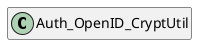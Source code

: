 @startuml
set namespaceSeparator \\
hide members
hide << alias >> circle

class Auth_OpenID_CryptUtil
@enduml
